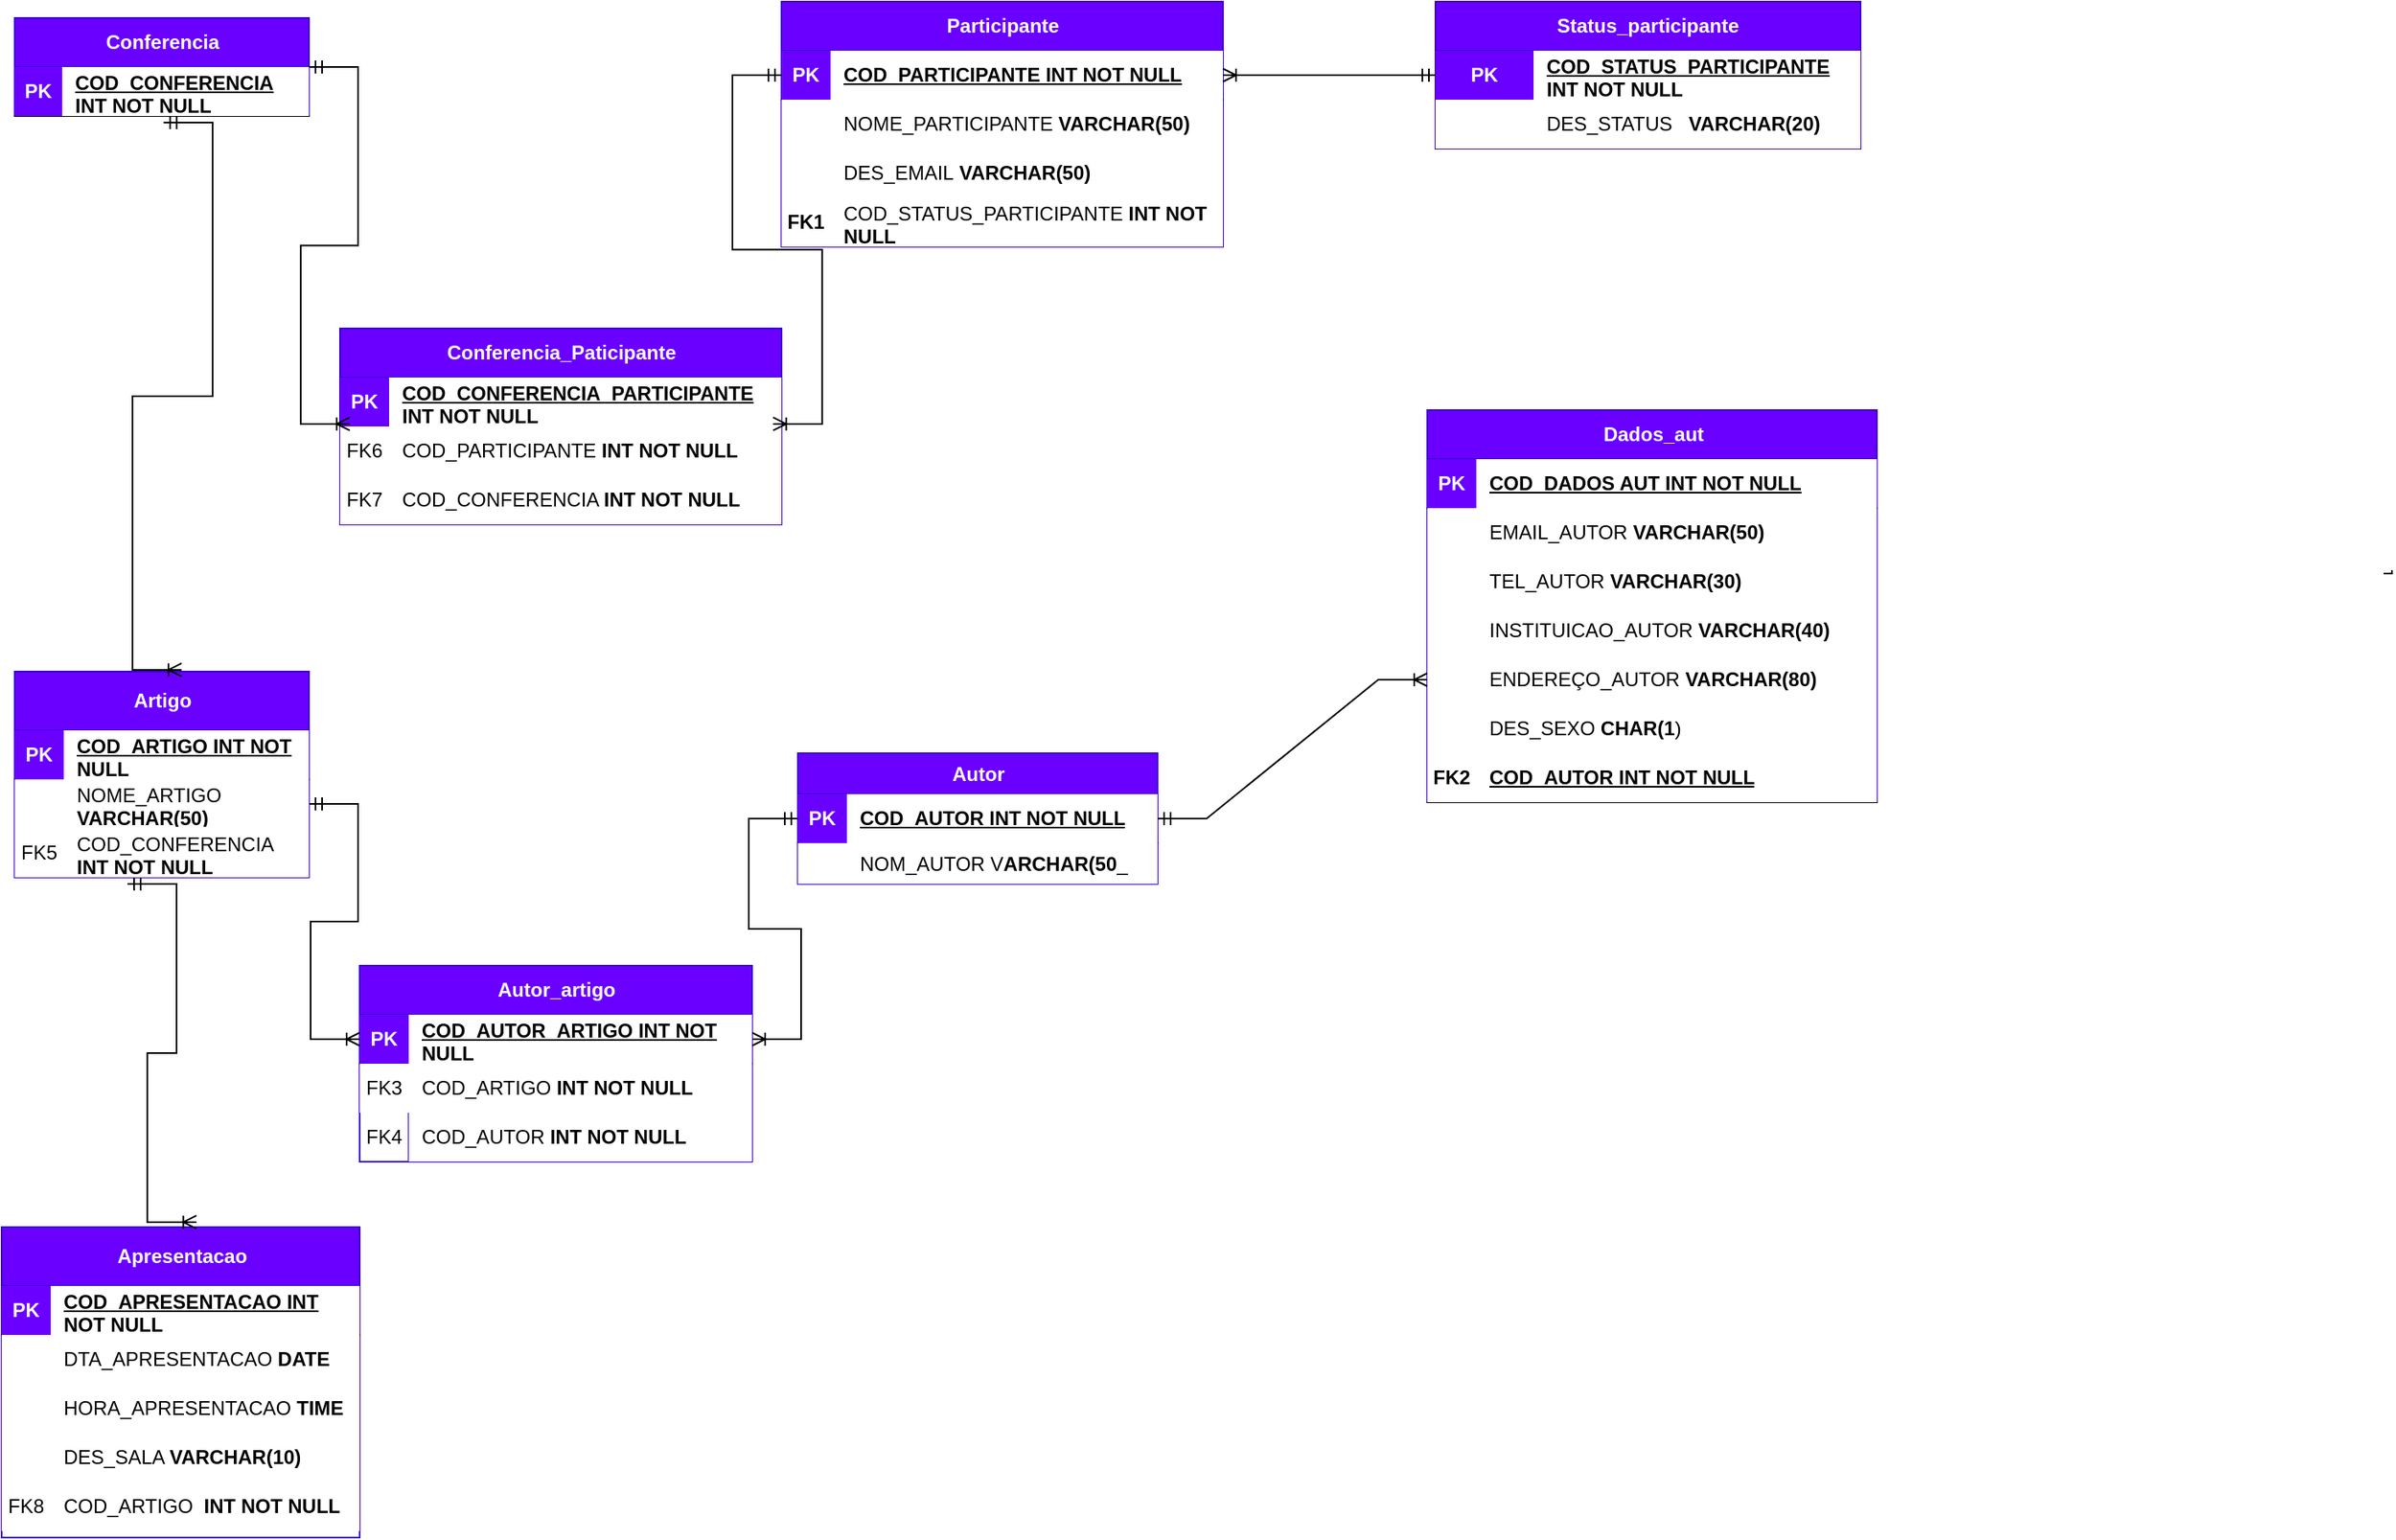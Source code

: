 <mxfile version="22.1.4" type="google">
  <diagram name="Página-1" id="7iOGEVIjv-Z4U2iMo4KJ">
    <mxGraphModel grid="1" page="1" gridSize="10" guides="1" tooltips="1" connect="1" arrows="1" fold="1" pageScale="1" pageWidth="827" pageHeight="1169" math="0" shadow="0">
      <root>
        <mxCell id="0" />
        <mxCell id="1" parent="0" />
        <mxCell id="8g-s8EdnLvykS03O7e6Y-71" value="" style="endArrow=none;html=1;edgeStyle=orthogonalEdgeStyle;rounded=0;entryX=0.5;entryY=0;entryDx=0;entryDy=0;" edge="1" parent="1">
          <mxGeometry relative="1" as="geometry">
            <mxPoint x="630" y="350" as="sourcePoint" />
            <mxPoint x="635" y="348" as="targetPoint" />
          </mxGeometry>
        </mxCell>
        <mxCell id="D1NSXCl2vYIMDAv79wKf-48" value="&lt;font style=&quot;vertical-align: inherit;&quot;&gt;&lt;font style=&quot;vertical-align: inherit;&quot;&gt;Artigo&lt;/font&gt;&lt;/font&gt;" style="shape=table;startSize=36;container=1;collapsible=1;childLayout=tableLayout;fixedRows=1;rowLines=0;fontStyle=1;align=center;resizeLast=1;html=1;fillColor=#6a00ff;fontColor=#ffffff;strokeColor=#3700CC;" vertex="1" parent="1">
          <mxGeometry x="-819" y="410" width="180" height="126" as="geometry" />
        </mxCell>
        <mxCell id="D1NSXCl2vYIMDAv79wKf-49" value="" style="shape=tableRow;horizontal=0;startSize=0;swimlaneHead=0;swimlaneBody=0;fillColor=none;collapsible=0;dropTarget=0;points=[[0,0.5],[1,0.5]];portConstraint=eastwest;top=0;left=0;right=0;bottom=1;" vertex="1" parent="D1NSXCl2vYIMDAv79wKf-48">
          <mxGeometry y="36" width="180" height="30" as="geometry" />
        </mxCell>
        <mxCell id="D1NSXCl2vYIMDAv79wKf-50" value="PK" style="shape=partialRectangle;connectable=0;fillColor=#6a00ff;top=0;left=0;bottom=0;right=0;fontStyle=1;overflow=hidden;whiteSpace=wrap;html=1;strokeColor=#3700CC;fontColor=#ffffff;" vertex="1" parent="D1NSXCl2vYIMDAv79wKf-49">
          <mxGeometry width="30" height="30" as="geometry">
            <mxRectangle width="30" height="30" as="alternateBounds" />
          </mxGeometry>
        </mxCell>
        <mxCell id="D1NSXCl2vYIMDAv79wKf-51" value="&lt;font style=&quot;vertical-align: inherit;&quot;&gt;&lt;font style=&quot;vertical-align: inherit;&quot;&gt;&lt;font style=&quot;vertical-align: inherit;&quot;&gt;&lt;font style=&quot;vertical-align: inherit;&quot;&gt;&lt;font style=&quot;vertical-align: inherit;&quot;&gt;&lt;font style=&quot;vertical-align: inherit;&quot;&gt;&lt;font style=&quot;vertical-align: inherit;&quot;&gt;&lt;font style=&quot;vertical-align: inherit;&quot;&gt;&lt;font style=&quot;vertical-align: inherit;&quot;&gt;&lt;font style=&quot;vertical-align: inherit;&quot;&gt;COD_ARTIGO INT NOT NULL&lt;/font&gt;&lt;/font&gt;&lt;/font&gt;&lt;/font&gt;&lt;/font&gt;&lt;/font&gt;&lt;/font&gt;&lt;/font&gt;&lt;/font&gt;&lt;/font&gt;" style="shape=partialRectangle;connectable=0;top=0;left=0;bottom=0;right=0;align=left;spacingLeft=6;fontStyle=5;overflow=hidden;whiteSpace=wrap;html=1;" vertex="1" parent="D1NSXCl2vYIMDAv79wKf-49">
          <mxGeometry x="30" width="150" height="30" as="geometry">
            <mxRectangle width="150" height="30" as="alternateBounds" />
          </mxGeometry>
        </mxCell>
        <mxCell id="7kp4wGSlkrt4WAk4Dcsc-34" value="" style="shape=tableRow;horizontal=0;startSize=0;swimlaneHead=0;swimlaneBody=0;fillColor=none;collapsible=0;dropTarget=0;points=[[0,0.5],[1,0.5]];portConstraint=eastwest;top=0;left=0;right=0;bottom=0;" vertex="1" parent="D1NSXCl2vYIMDAv79wKf-48">
          <mxGeometry y="66" width="180" height="30" as="geometry" />
        </mxCell>
        <mxCell id="7kp4wGSlkrt4WAk4Dcsc-35" value="" style="shape=partialRectangle;connectable=0;top=0;left=0;bottom=0;right=0;editable=1;overflow=hidden;whiteSpace=wrap;html=1;" vertex="1" parent="7kp4wGSlkrt4WAk4Dcsc-34">
          <mxGeometry width="30" height="30" as="geometry">
            <mxRectangle width="30" height="30" as="alternateBounds" />
          </mxGeometry>
        </mxCell>
        <mxCell id="7kp4wGSlkrt4WAk4Dcsc-36" value="NOME_ARTIGO &lt;b&gt;VARCHAR(50)&lt;/b&gt;" style="shape=partialRectangle;connectable=0;top=0;left=0;bottom=0;right=0;align=left;spacingLeft=6;overflow=hidden;whiteSpace=wrap;html=1;" vertex="1" parent="7kp4wGSlkrt4WAk4Dcsc-34">
          <mxGeometry x="30" width="150" height="30" as="geometry">
            <mxRectangle width="150" height="30" as="alternateBounds" />
          </mxGeometry>
        </mxCell>
        <mxCell id="ZXHHkKqhdDxQlZxv_vH2-20" value="" style="shape=tableRow;horizontal=0;startSize=0;swimlaneHead=0;swimlaneBody=0;fillColor=none;collapsible=0;dropTarget=0;points=[[0,0.5],[1,0.5]];portConstraint=eastwest;top=0;left=0;right=0;bottom=0;" vertex="1" parent="D1NSXCl2vYIMDAv79wKf-48">
          <mxGeometry y="96" width="180" height="30" as="geometry" />
        </mxCell>
        <mxCell id="ZXHHkKqhdDxQlZxv_vH2-21" value="FK5&lt;br&gt;" style="shape=partialRectangle;connectable=0;top=0;left=0;bottom=0;right=0;editable=1;overflow=hidden;whiteSpace=wrap;html=1;" vertex="1" parent="ZXHHkKqhdDxQlZxv_vH2-20">
          <mxGeometry width="30" height="30" as="geometry">
            <mxRectangle width="30" height="30" as="alternateBounds" />
          </mxGeometry>
        </mxCell>
        <mxCell id="ZXHHkKqhdDxQlZxv_vH2-22" value="COD_CONFERENCIA &lt;b&gt;INT NOT NULL&lt;/b&gt;" style="shape=partialRectangle;connectable=0;top=0;left=0;bottom=0;right=0;align=left;spacingLeft=6;overflow=hidden;whiteSpace=wrap;html=1;" vertex="1" parent="ZXHHkKqhdDxQlZxv_vH2-20">
          <mxGeometry x="30" width="150" height="30" as="geometry">
            <mxRectangle width="150" height="30" as="alternateBounds" />
          </mxGeometry>
        </mxCell>
        <mxCell id="D1NSXCl2vYIMDAv79wKf-74" value="Dados_aut" style="shape=table;startSize=30;container=1;collapsible=1;childLayout=tableLayout;fixedRows=1;rowLines=0;fontStyle=1;align=center;resizeLast=1;html=1;fillColor=#6a00ff;strokeColor=#3700CC;fontColor=#ffffff;" vertex="1" parent="1">
          <mxGeometry x="45" y="250" width="275" height="240" as="geometry" />
        </mxCell>
        <mxCell id="D1NSXCl2vYIMDAv79wKf-75" value="" style="shape=tableRow;horizontal=0;startSize=0;swimlaneHead=0;swimlaneBody=0;fillColor=none;collapsible=0;dropTarget=0;points=[[0,0.5],[1,0.5]];portConstraint=eastwest;top=0;left=0;right=0;bottom=1;" vertex="1" parent="D1NSXCl2vYIMDAv79wKf-74">
          <mxGeometry y="30" width="275" height="30" as="geometry" />
        </mxCell>
        <mxCell id="D1NSXCl2vYIMDAv79wKf-76" value="PK" style="shape=partialRectangle;connectable=0;fillColor=#6a00ff;top=0;left=0;bottom=0;right=0;fontStyle=1;overflow=hidden;whiteSpace=wrap;html=1;strokeColor=#3700CC;fontColor=#ffffff;" vertex="1" parent="D1NSXCl2vYIMDAv79wKf-75">
          <mxGeometry width="30" height="30" as="geometry">
            <mxRectangle width="30" height="30" as="alternateBounds" />
          </mxGeometry>
        </mxCell>
        <mxCell id="D1NSXCl2vYIMDAv79wKf-77" value="&lt;font style=&quot;vertical-align: inherit;&quot;&gt;&lt;font style=&quot;vertical-align: inherit;&quot;&gt;&lt;font style=&quot;vertical-align: inherit;&quot;&gt;&lt;font style=&quot;vertical-align: inherit;&quot;&gt;&lt;font style=&quot;vertical-align: inherit;&quot;&gt;&lt;font style=&quot;vertical-align: inherit;&quot;&gt;COD_DADOS AUT INT NOT NULL&lt;/font&gt;&lt;/font&gt;&lt;/font&gt;&lt;/font&gt;&lt;/font&gt;&lt;/font&gt;" style="shape=partialRectangle;connectable=0;top=0;left=0;bottom=0;right=0;align=left;spacingLeft=6;fontStyle=5;overflow=hidden;whiteSpace=wrap;html=1;" vertex="1" parent="D1NSXCl2vYIMDAv79wKf-75">
          <mxGeometry x="30" width="245" height="30" as="geometry">
            <mxRectangle width="245" height="30" as="alternateBounds" />
          </mxGeometry>
        </mxCell>
        <mxCell id="D1NSXCl2vYIMDAv79wKf-78" value="" style="shape=tableRow;horizontal=0;startSize=0;swimlaneHead=0;swimlaneBody=0;fillColor=none;collapsible=0;dropTarget=0;points=[[0,0.5],[1,0.5]];portConstraint=eastwest;top=0;left=0;right=0;bottom=0;" vertex="1" parent="D1NSXCl2vYIMDAv79wKf-74">
          <mxGeometry y="60" width="275" height="30" as="geometry" />
        </mxCell>
        <mxCell id="D1NSXCl2vYIMDAv79wKf-79" value="" style="shape=partialRectangle;connectable=0;top=0;left=0;bottom=0;right=0;editable=1;overflow=hidden;whiteSpace=wrap;html=1;" vertex="1" parent="D1NSXCl2vYIMDAv79wKf-78">
          <mxGeometry width="30" height="30" as="geometry">
            <mxRectangle width="30" height="30" as="alternateBounds" />
          </mxGeometry>
        </mxCell>
        <mxCell id="D1NSXCl2vYIMDAv79wKf-80" value="EMAIL_AUTOR &lt;b&gt;VARCHAR(50)&lt;/b&gt;" style="shape=partialRectangle;connectable=0;top=0;left=0;bottom=0;right=0;align=left;spacingLeft=6;overflow=hidden;whiteSpace=wrap;html=1;" vertex="1" parent="D1NSXCl2vYIMDAv79wKf-78">
          <mxGeometry x="30" width="245" height="30" as="geometry">
            <mxRectangle width="245" height="30" as="alternateBounds" />
          </mxGeometry>
        </mxCell>
        <mxCell id="D1NSXCl2vYIMDAv79wKf-81" value="" style="shape=tableRow;horizontal=0;startSize=0;swimlaneHead=0;swimlaneBody=0;fillColor=none;collapsible=0;dropTarget=0;points=[[0,0.5],[1,0.5]];portConstraint=eastwest;top=0;left=0;right=0;bottom=0;" vertex="1" parent="D1NSXCl2vYIMDAv79wKf-74">
          <mxGeometry y="90" width="275" height="30" as="geometry" />
        </mxCell>
        <mxCell id="D1NSXCl2vYIMDAv79wKf-82" value="" style="shape=partialRectangle;connectable=0;top=0;left=0;bottom=0;right=0;editable=1;overflow=hidden;whiteSpace=wrap;html=1;" vertex="1" parent="D1NSXCl2vYIMDAv79wKf-81">
          <mxGeometry width="30" height="30" as="geometry">
            <mxRectangle width="30" height="30" as="alternateBounds" />
          </mxGeometry>
        </mxCell>
        <mxCell id="D1NSXCl2vYIMDAv79wKf-83" value="TEL_AUTOR &lt;b&gt;VARCHAR(30)&lt;/b&gt;" style="shape=partialRectangle;connectable=0;top=0;left=0;bottom=0;right=0;align=left;spacingLeft=6;overflow=hidden;whiteSpace=wrap;html=1;" vertex="1" parent="D1NSXCl2vYIMDAv79wKf-81">
          <mxGeometry x="30" width="245" height="30" as="geometry">
            <mxRectangle width="245" height="30" as="alternateBounds" />
          </mxGeometry>
        </mxCell>
        <mxCell id="D1NSXCl2vYIMDAv79wKf-84" value="" style="shape=tableRow;horizontal=0;startSize=0;swimlaneHead=0;swimlaneBody=0;fillColor=none;collapsible=0;dropTarget=0;points=[[0,0.5],[1,0.5]];portConstraint=eastwest;top=0;left=0;right=0;bottom=0;" vertex="1" parent="D1NSXCl2vYIMDAv79wKf-74">
          <mxGeometry y="120" width="275" height="30" as="geometry" />
        </mxCell>
        <mxCell id="D1NSXCl2vYIMDAv79wKf-85" value="" style="shape=partialRectangle;connectable=0;top=0;left=0;bottom=0;right=0;editable=1;overflow=hidden;whiteSpace=wrap;html=1;" vertex="1" parent="D1NSXCl2vYIMDAv79wKf-84">
          <mxGeometry width="30" height="30" as="geometry">
            <mxRectangle width="30" height="30" as="alternateBounds" />
          </mxGeometry>
        </mxCell>
        <mxCell id="D1NSXCl2vYIMDAv79wKf-86" value="INSTITUICAO_AUTOR &lt;b&gt;VARCHAR(40)&lt;/b&gt;" style="shape=partialRectangle;connectable=0;top=0;left=0;bottom=0;right=0;align=left;spacingLeft=6;overflow=hidden;whiteSpace=wrap;html=1;" vertex="1" parent="D1NSXCl2vYIMDAv79wKf-84">
          <mxGeometry x="30" width="245" height="30" as="geometry">
            <mxRectangle width="245" height="30" as="alternateBounds" />
          </mxGeometry>
        </mxCell>
        <mxCell id="D1NSXCl2vYIMDAv79wKf-159" value="" style="shape=tableRow;horizontal=0;startSize=0;swimlaneHead=0;swimlaneBody=0;fillColor=none;collapsible=0;dropTarget=0;points=[[0,0.5],[1,0.5]];portConstraint=eastwest;top=0;left=0;right=0;bottom=0;" vertex="1" parent="D1NSXCl2vYIMDAv79wKf-74">
          <mxGeometry y="150" width="275" height="30" as="geometry" />
        </mxCell>
        <mxCell id="D1NSXCl2vYIMDAv79wKf-160" value="" style="shape=partialRectangle;connectable=0;top=0;left=0;bottom=0;right=0;editable=1;overflow=hidden;whiteSpace=wrap;html=1;" vertex="1" parent="D1NSXCl2vYIMDAv79wKf-159">
          <mxGeometry width="30" height="30" as="geometry">
            <mxRectangle width="30" height="30" as="alternateBounds" />
          </mxGeometry>
        </mxCell>
        <mxCell id="D1NSXCl2vYIMDAv79wKf-161" value="ENDEREÇO_AUTOR &lt;b&gt;VARCHAR(80)&lt;/b&gt;" style="shape=partialRectangle;connectable=0;top=0;left=0;bottom=0;right=0;align=left;spacingLeft=6;overflow=hidden;whiteSpace=wrap;html=1;" vertex="1" parent="D1NSXCl2vYIMDAv79wKf-159">
          <mxGeometry x="30" width="245" height="30" as="geometry">
            <mxRectangle width="245" height="30" as="alternateBounds" />
          </mxGeometry>
        </mxCell>
        <mxCell id="D1NSXCl2vYIMDAv79wKf-162" value="" style="shape=tableRow;horizontal=0;startSize=0;swimlaneHead=0;swimlaneBody=0;fillColor=none;collapsible=0;dropTarget=0;points=[[0,0.5],[1,0.5]];portConstraint=eastwest;top=0;left=0;right=0;bottom=0;" vertex="1" parent="D1NSXCl2vYIMDAv79wKf-74">
          <mxGeometry y="180" width="275" height="30" as="geometry" />
        </mxCell>
        <mxCell id="D1NSXCl2vYIMDAv79wKf-163" value="" style="shape=partialRectangle;connectable=0;top=0;left=0;bottom=0;right=0;editable=1;overflow=hidden;whiteSpace=wrap;html=1;" vertex="1" parent="D1NSXCl2vYIMDAv79wKf-162">
          <mxGeometry width="30" height="30" as="geometry">
            <mxRectangle width="30" height="30" as="alternateBounds" />
          </mxGeometry>
        </mxCell>
        <mxCell id="D1NSXCl2vYIMDAv79wKf-164" value="DES_SEXO &lt;b&gt;CHAR(1&lt;/b&gt;)" style="shape=partialRectangle;connectable=0;top=0;left=0;bottom=0;right=0;align=left;spacingLeft=6;overflow=hidden;whiteSpace=wrap;html=1;" vertex="1" parent="D1NSXCl2vYIMDAv79wKf-162">
          <mxGeometry x="30" width="245" height="30" as="geometry">
            <mxRectangle width="245" height="30" as="alternateBounds" />
          </mxGeometry>
        </mxCell>
        <mxCell id="7kp4wGSlkrt4WAk4Dcsc-37" value="" style="shape=tableRow;horizontal=0;startSize=0;swimlaneHead=0;swimlaneBody=0;fillColor=none;collapsible=0;dropTarget=0;points=[[0,0.5],[1,0.5]];portConstraint=eastwest;top=0;left=0;right=0;bottom=1;" vertex="1" parent="D1NSXCl2vYIMDAv79wKf-74">
          <mxGeometry y="210" width="275" height="30" as="geometry" />
        </mxCell>
        <mxCell id="7kp4wGSlkrt4WAk4Dcsc-38" value="FK2" style="shape=partialRectangle;connectable=0;top=0;left=0;bottom=0;right=0;fontStyle=1;overflow=hidden;whiteSpace=wrap;html=1;" vertex="1" parent="7kp4wGSlkrt4WAk4Dcsc-37">
          <mxGeometry width="30" height="30" as="geometry">
            <mxRectangle width="30" height="30" as="alternateBounds" />
          </mxGeometry>
        </mxCell>
        <mxCell id="7kp4wGSlkrt4WAk4Dcsc-39" value="&lt;font style=&quot;vertical-align: inherit;&quot;&gt;&lt;font style=&quot;vertical-align: inherit;&quot;&gt;&lt;font style=&quot;vertical-align: inherit;&quot;&gt;&lt;font style=&quot;vertical-align: inherit;&quot;&gt;&lt;font style=&quot;vertical-align: inherit;&quot;&gt;&lt;font style=&quot;vertical-align: inherit;&quot;&gt;COD_AUTOR INT NOT NULL&lt;/font&gt;&lt;/font&gt;&lt;/font&gt;&lt;/font&gt;&lt;/font&gt;&lt;/font&gt;" style="shape=partialRectangle;connectable=0;top=0;left=0;bottom=0;right=0;align=left;spacingLeft=6;fontStyle=5;overflow=hidden;whiteSpace=wrap;html=1;" vertex="1" parent="7kp4wGSlkrt4WAk4Dcsc-37">
          <mxGeometry x="30" width="245" height="30" as="geometry">
            <mxRectangle width="245" height="30" as="alternateBounds" />
          </mxGeometry>
        </mxCell>
        <mxCell id="D1NSXCl2vYIMDAv79wKf-87" value="&lt;font style=&quot;vertical-align: inherit;&quot;&gt;&lt;font style=&quot;vertical-align: inherit;&quot;&gt;&lt;font style=&quot;vertical-align: inherit;&quot;&gt;&lt;font style=&quot;vertical-align: inherit;&quot;&gt;Participante&lt;/font&gt;&lt;/font&gt;&lt;/font&gt;&lt;/font&gt;" style="shape=table;startSize=30;container=1;collapsible=1;childLayout=tableLayout;fixedRows=1;rowLines=0;fontStyle=1;align=center;resizeLast=1;html=1;fillColor=#6a00ff;fontColor=#ffffff;strokeColor=#3700CC;" vertex="1" parent="1">
          <mxGeometry x="-350" width="270" height="150.0" as="geometry" />
        </mxCell>
        <mxCell id="D1NSXCl2vYIMDAv79wKf-88" value="" style="shape=tableRow;horizontal=0;startSize=0;swimlaneHead=0;swimlaneBody=0;collapsible=0;dropTarget=0;points=[[0,0.5],[1,0.5]];portConstraint=eastwest;top=0;left=0;right=0;bottom=1;" vertex="1" parent="D1NSXCl2vYIMDAv79wKf-87">
          <mxGeometry y="30" width="270" height="30" as="geometry" />
        </mxCell>
        <mxCell id="D1NSXCl2vYIMDAv79wKf-89" value="PK" style="shape=partialRectangle;connectable=0;fillColor=#6a00ff;top=0;left=0;bottom=0;right=0;fontStyle=1;overflow=hidden;whiteSpace=wrap;html=1;strokeColor=#3700CC;fontColor=#ffffff;" vertex="1" parent="D1NSXCl2vYIMDAv79wKf-88">
          <mxGeometry width="30" height="30" as="geometry">
            <mxRectangle width="30" height="30" as="alternateBounds" />
          </mxGeometry>
        </mxCell>
        <mxCell id="D1NSXCl2vYIMDAv79wKf-90" value="&lt;font style=&quot;vertical-align: inherit;&quot;&gt;&lt;font style=&quot;vertical-align: inherit;&quot;&gt;COD_PARTICIPANTE INT NOT NULL&lt;/font&gt;&lt;/font&gt;" style="shape=partialRectangle;connectable=0;top=0;left=0;bottom=0;right=0;align=left;spacingLeft=6;fontStyle=5;overflow=hidden;whiteSpace=wrap;html=1;" vertex="1" parent="D1NSXCl2vYIMDAv79wKf-88">
          <mxGeometry x="30" width="240" height="30" as="geometry">
            <mxRectangle width="240" height="30" as="alternateBounds" />
          </mxGeometry>
        </mxCell>
        <mxCell id="7kp4wGSlkrt4WAk4Dcsc-21" value="" style="shape=tableRow;horizontal=0;startSize=0;swimlaneHead=0;swimlaneBody=0;collapsible=0;dropTarget=0;points=[[0,0.5],[1,0.5]];portConstraint=eastwest;top=0;left=0;right=0;bottom=0;" vertex="1" parent="D1NSXCl2vYIMDAv79wKf-87">
          <mxGeometry y="60" width="270" height="30" as="geometry" />
        </mxCell>
        <mxCell id="7kp4wGSlkrt4WAk4Dcsc-22" value="" style="shape=partialRectangle;connectable=0;top=0;left=0;bottom=0;right=0;editable=1;overflow=hidden;whiteSpace=wrap;html=1;" vertex="1" parent="7kp4wGSlkrt4WAk4Dcsc-21">
          <mxGeometry width="30" height="30" as="geometry">
            <mxRectangle width="30" height="30" as="alternateBounds" />
          </mxGeometry>
        </mxCell>
        <mxCell id="7kp4wGSlkrt4WAk4Dcsc-23" value="NOME_PARTICIPANTE &lt;b&gt;VARCHAR(50)&lt;/b&gt;" style="shape=partialRectangle;connectable=0;top=0;left=0;bottom=0;right=0;align=left;spacingLeft=6;overflow=hidden;whiteSpace=wrap;html=1;" vertex="1" parent="7kp4wGSlkrt4WAk4Dcsc-21">
          <mxGeometry x="30" width="240" height="30" as="geometry">
            <mxRectangle width="240" height="30" as="alternateBounds" />
          </mxGeometry>
        </mxCell>
        <mxCell id="W3quW1SC_KUNM37bMool-5" style="shape=tableRow;horizontal=0;startSize=0;swimlaneHead=0;swimlaneBody=0;fillColor=none;collapsible=0;dropTarget=0;points=[[0,0.5],[1,0.5]];portConstraint=eastwest;top=0;left=0;right=0;bottom=0;" vertex="1" parent="D1NSXCl2vYIMDAv79wKf-87">
          <mxGeometry y="90" width="270" height="30" as="geometry" />
        </mxCell>
        <mxCell id="W3quW1SC_KUNM37bMool-6" value="" style="shape=partialRectangle;connectable=0;top=0;left=0;bottom=0;right=0;editable=1;overflow=hidden;whiteSpace=wrap;html=1;fontStyle=1" vertex="1" parent="W3quW1SC_KUNM37bMool-5">
          <mxGeometry width="30" height="30" as="geometry">
            <mxRectangle width="30" height="30" as="alternateBounds" />
          </mxGeometry>
        </mxCell>
        <mxCell id="W3quW1SC_KUNM37bMool-7" value="DES_EMAIL&amp;nbsp;&lt;b style=&quot;border-color: var(--border-color);&quot;&gt;VARCHAR(50)&lt;/b&gt;" style="shape=partialRectangle;connectable=0;top=0;left=0;bottom=0;right=0;align=left;spacingLeft=6;overflow=hidden;whiteSpace=wrap;html=1;" vertex="1" parent="W3quW1SC_KUNM37bMool-5">
          <mxGeometry x="30" width="240" height="30" as="geometry">
            <mxRectangle width="240" height="30" as="alternateBounds" />
          </mxGeometry>
        </mxCell>
        <mxCell id="W3quW1SC_KUNM37bMool-18" style="shape=tableRow;horizontal=0;startSize=0;swimlaneHead=0;swimlaneBody=0;fillColor=none;collapsible=0;dropTarget=0;points=[[0,0.5],[1,0.5]];portConstraint=eastwest;top=0;left=0;right=0;bottom=0;" vertex="1" parent="D1NSXCl2vYIMDAv79wKf-87">
          <mxGeometry y="120" width="270" height="30" as="geometry" />
        </mxCell>
        <mxCell id="W3quW1SC_KUNM37bMool-19" value="FK1" style="shape=partialRectangle;connectable=0;top=0;left=0;bottom=0;right=0;editable=1;overflow=hidden;whiteSpace=wrap;html=1;fontStyle=1" vertex="1" parent="W3quW1SC_KUNM37bMool-18">
          <mxGeometry width="30" height="30" as="geometry">
            <mxRectangle width="30" height="30" as="alternateBounds" />
          </mxGeometry>
        </mxCell>
        <mxCell id="W3quW1SC_KUNM37bMool-20" value="COD_STATUS_PARTICIPANTE&amp;nbsp;&lt;b style=&quot;border-color: var(--border-color);&quot;&gt;INT NOT NULL&lt;/b&gt;" style="shape=partialRectangle;connectable=0;top=0;left=0;bottom=0;right=0;align=left;spacingLeft=6;overflow=hidden;whiteSpace=wrap;html=1;" vertex="1" parent="W3quW1SC_KUNM37bMool-18">
          <mxGeometry x="30" width="240" height="30" as="geometry">
            <mxRectangle width="240" height="30" as="alternateBounds" />
          </mxGeometry>
        </mxCell>
        <mxCell id="D1NSXCl2vYIMDAv79wKf-101" value="&lt;font style=&quot;vertical-align: inherit;&quot;&gt;&lt;font style=&quot;vertical-align: inherit;&quot;&gt;Autor_artigo&lt;/font&gt;&lt;/font&gt;" style="shape=table;startSize=30;container=1;collapsible=1;childLayout=tableLayout;fixedRows=1;rowLines=0;fontStyle=1;align=center;resizeLast=1;html=1;fillColor=#6a00ff;fontColor=#ffffff;strokeColor=#3700CC;" vertex="1" parent="1">
          <mxGeometry x="-608" y="590" width="240" height="120" as="geometry" />
        </mxCell>
        <mxCell id="D1NSXCl2vYIMDAv79wKf-102" value="" style="shape=tableRow;horizontal=0;startSize=0;swimlaneHead=0;swimlaneBody=0;fillColor=none;collapsible=0;dropTarget=0;points=[[0,0.5],[1,0.5]];portConstraint=eastwest;top=0;left=0;right=0;bottom=1;" vertex="1" parent="D1NSXCl2vYIMDAv79wKf-101">
          <mxGeometry y="30" width="240" height="30" as="geometry" />
        </mxCell>
        <mxCell id="D1NSXCl2vYIMDAv79wKf-103" value="PK" style="shape=partialRectangle;connectable=0;fillColor=#6a00ff;top=0;left=0;bottom=0;right=0;fontStyle=1;overflow=hidden;whiteSpace=wrap;html=1;fontColor=#ffffff;strokeColor=#3700CC;" vertex="1" parent="D1NSXCl2vYIMDAv79wKf-102">
          <mxGeometry width="30" height="30" as="geometry">
            <mxRectangle width="30" height="30" as="alternateBounds" />
          </mxGeometry>
        </mxCell>
        <mxCell id="D1NSXCl2vYIMDAv79wKf-104" value="COD_AUTOR_ARTIGO INT NOT NULL" style="shape=partialRectangle;connectable=0;top=0;left=0;bottom=0;right=0;align=left;spacingLeft=6;fontStyle=5;overflow=hidden;whiteSpace=wrap;html=1;" vertex="1" parent="D1NSXCl2vYIMDAv79wKf-102">
          <mxGeometry x="30" width="210" height="30" as="geometry">
            <mxRectangle width="210" height="30" as="alternateBounds" />
          </mxGeometry>
        </mxCell>
        <mxCell id="D1NSXCl2vYIMDAv79wKf-105" value="" style="shape=tableRow;horizontal=0;startSize=0;swimlaneHead=0;swimlaneBody=0;fillColor=none;collapsible=0;dropTarget=0;points=[[0,0.5],[1,0.5]];portConstraint=eastwest;top=0;left=0;right=0;bottom=0;" vertex="1" parent="D1NSXCl2vYIMDAv79wKf-101">
          <mxGeometry y="60" width="240" height="30" as="geometry" />
        </mxCell>
        <mxCell id="D1NSXCl2vYIMDAv79wKf-106" value="&lt;font style=&quot;vertical-align: inherit;&quot;&gt;&lt;font style=&quot;vertical-align: inherit;&quot;&gt;FK3&lt;/font&gt;&lt;/font&gt;" style="shape=partialRectangle;connectable=0;top=0;left=0;bottom=0;right=0;editable=1;overflow=hidden;whiteSpace=wrap;html=1;" vertex="1" parent="D1NSXCl2vYIMDAv79wKf-105">
          <mxGeometry width="30" height="30" as="geometry">
            <mxRectangle width="30" height="30" as="alternateBounds" />
          </mxGeometry>
        </mxCell>
        <mxCell id="D1NSXCl2vYIMDAv79wKf-107" value="COD_ARTIGO &lt;b&gt;INT NOT NULL&lt;/b&gt;" style="shape=partialRectangle;connectable=0;top=0;left=0;bottom=0;right=0;align=left;spacingLeft=6;overflow=hidden;whiteSpace=wrap;html=1;" vertex="1" parent="D1NSXCl2vYIMDAv79wKf-105">
          <mxGeometry x="30" width="210" height="30" as="geometry">
            <mxRectangle width="210" height="30" as="alternateBounds" />
          </mxGeometry>
        </mxCell>
        <mxCell id="D1NSXCl2vYIMDAv79wKf-108" value="" style="shape=tableRow;horizontal=0;startSize=0;swimlaneHead=0;swimlaneBody=0;fillColor=none;collapsible=0;dropTarget=0;points=[[0,0.5],[1,0.5]];portConstraint=eastwest;top=0;left=0;right=0;bottom=0;" vertex="1" parent="D1NSXCl2vYIMDAv79wKf-101">
          <mxGeometry y="90" width="240" height="30" as="geometry" />
        </mxCell>
        <mxCell id="D1NSXCl2vYIMDAv79wKf-109" value="&lt;font style=&quot;vertical-align: inherit;&quot;&gt;&lt;font style=&quot;vertical-align: inherit;&quot;&gt;FK4&lt;/font&gt;&lt;/font&gt;" style="shape=partialRectangle;connectable=0;fillColor=none;top=0;left=0;bottom=0;right=0;editable=1;overflow=hidden;whiteSpace=wrap;html=1;" vertex="1" parent="D1NSXCl2vYIMDAv79wKf-108">
          <mxGeometry width="30" height="30" as="geometry">
            <mxRectangle width="30" height="30" as="alternateBounds" />
          </mxGeometry>
        </mxCell>
        <mxCell id="D1NSXCl2vYIMDAv79wKf-110" value="COD_AUTOR &lt;b&gt;INT NOT NULL&lt;/b&gt;" style="shape=partialRectangle;connectable=0;top=0;left=0;bottom=0;right=0;align=left;spacingLeft=6;overflow=hidden;whiteSpace=wrap;html=1;" vertex="1" parent="D1NSXCl2vYIMDAv79wKf-108">
          <mxGeometry x="30" width="210" height="30" as="geometry">
            <mxRectangle width="210" height="30" as="alternateBounds" />
          </mxGeometry>
        </mxCell>
        <mxCell id="D1NSXCl2vYIMDAv79wKf-123" value="&lt;font style=&quot;vertical-align: inherit;&quot;&gt;&lt;font style=&quot;vertical-align: inherit;&quot;&gt;&lt;font style=&quot;vertical-align: inherit;&quot;&gt;&lt;font style=&quot;vertical-align: inherit;&quot;&gt;Autor&lt;/font&gt;&lt;/font&gt;&lt;/font&gt;&lt;/font&gt;" style="shape=table;startSize=25;container=1;collapsible=1;childLayout=tableLayout;fixedRows=1;rowLines=0;fontStyle=1;align=center;resizeLast=1;html=1;fillColor=#6a00ff;fontColor=#ffffff;strokeColor=#3700CC;" vertex="1" parent="1">
          <mxGeometry x="-340" y="460" width="220" height="80" as="geometry" />
        </mxCell>
        <mxCell id="D1NSXCl2vYIMDAv79wKf-124" value="" style="shape=tableRow;horizontal=0;startSize=0;swimlaneHead=0;swimlaneBody=0;fillColor=none;collapsible=0;dropTarget=0;points=[[0,0.5],[1,0.5]];portConstraint=eastwest;top=0;left=0;right=0;bottom=1;" vertex="1" parent="D1NSXCl2vYIMDAv79wKf-123">
          <mxGeometry y="25" width="220" height="30" as="geometry" />
        </mxCell>
        <mxCell id="D1NSXCl2vYIMDAv79wKf-125" value="PK" style="shape=partialRectangle;connectable=0;fillColor=#6a00ff;top=0;left=0;bottom=0;right=0;fontStyle=1;overflow=hidden;whiteSpace=wrap;html=1;strokeColor=#3700CC;fontColor=#ffffff;" vertex="1" parent="D1NSXCl2vYIMDAv79wKf-124">
          <mxGeometry width="30" height="30" as="geometry">
            <mxRectangle width="30" height="30" as="alternateBounds" />
          </mxGeometry>
        </mxCell>
        <mxCell id="D1NSXCl2vYIMDAv79wKf-126" value="&lt;font style=&quot;vertical-align: inherit;&quot;&gt;&lt;font style=&quot;vertical-align: inherit;&quot;&gt;COD_AUTOR INT NOT NULL&lt;/font&gt;&lt;/font&gt;" style="shape=partialRectangle;connectable=0;top=0;left=0;bottom=0;right=0;align=left;spacingLeft=6;fontStyle=5;overflow=hidden;whiteSpace=wrap;html=1;" vertex="1" parent="D1NSXCl2vYIMDAv79wKf-124">
          <mxGeometry x="30" width="190" height="30" as="geometry">
            <mxRectangle width="190" height="30" as="alternateBounds" />
          </mxGeometry>
        </mxCell>
        <mxCell id="D1NSXCl2vYIMDAv79wKf-127" value="" style="shape=tableRow;horizontal=0;startSize=0;swimlaneHead=0;swimlaneBody=0;fillColor=none;collapsible=0;dropTarget=0;points=[[0,0.5],[1,0.5]];portConstraint=eastwest;top=0;left=0;right=0;bottom=0;" vertex="1" parent="D1NSXCl2vYIMDAv79wKf-123">
          <mxGeometry y="55" width="220" height="25" as="geometry" />
        </mxCell>
        <mxCell id="D1NSXCl2vYIMDAv79wKf-128" value="" style="shape=partialRectangle;connectable=0;top=0;left=0;bottom=0;right=0;editable=1;overflow=hidden;whiteSpace=wrap;html=1;" vertex="1" parent="D1NSXCl2vYIMDAv79wKf-127">
          <mxGeometry width="30" height="25" as="geometry">
            <mxRectangle width="30" height="25" as="alternateBounds" />
          </mxGeometry>
        </mxCell>
        <mxCell id="D1NSXCl2vYIMDAv79wKf-129" value="NOM_AUTOR V&lt;b&gt;ARCHAR(50&lt;/b&gt;_" style="shape=partialRectangle;connectable=0;top=0;left=0;bottom=0;right=0;align=left;spacingLeft=6;overflow=hidden;whiteSpace=wrap;html=1;" vertex="1" parent="D1NSXCl2vYIMDAv79wKf-127">
          <mxGeometry x="30" width="190" height="25" as="geometry">
            <mxRectangle width="190" height="25" as="alternateBounds" />
          </mxGeometry>
        </mxCell>
        <mxCell id="D1NSXCl2vYIMDAv79wKf-139" value="&lt;font style=&quot;vertical-align: inherit;&quot;&gt;&lt;font style=&quot;vertical-align: inherit;&quot;&gt;&lt;font style=&quot;vertical-align: inherit;&quot;&gt;&lt;font style=&quot;vertical-align: inherit;&quot;&gt;&lt;font style=&quot;vertical-align: inherit;&quot;&gt;&lt;font style=&quot;vertical-align: inherit;&quot;&gt;Conferencia&lt;/font&gt;&lt;/font&gt;&lt;/font&gt;&lt;/font&gt;&lt;/font&gt;&lt;/font&gt;" style="shape=table;startSize=30;container=1;collapsible=1;childLayout=tableLayout;fixedRows=1;rowLines=0;fontStyle=1;align=center;resizeLast=1;html=1;fillColor=#6a00ff;fontColor=#ffffff;strokeColor=#3700CC;" vertex="1" parent="1">
          <mxGeometry x="-819" y="10" width="180" height="60" as="geometry" />
        </mxCell>
        <mxCell id="D1NSXCl2vYIMDAv79wKf-140" value="" style="shape=tableRow;horizontal=0;startSize=0;swimlaneHead=0;swimlaneBody=0;fillColor=none;collapsible=0;dropTarget=0;points=[[0,0.5],[1,0.5]];portConstraint=eastwest;top=0;left=0;right=0;bottom=1;" vertex="1" parent="D1NSXCl2vYIMDAv79wKf-139">
          <mxGeometry y="30" width="180" height="30" as="geometry" />
        </mxCell>
        <mxCell id="D1NSXCl2vYIMDAv79wKf-141" value="PK" style="shape=partialRectangle;connectable=0;fillColor=#6a00ff;top=0;left=0;bottom=0;right=0;fontStyle=1;overflow=hidden;whiteSpace=wrap;html=1;strokeColor=#3700CC;fontColor=#ffffff;" vertex="1" parent="D1NSXCl2vYIMDAv79wKf-140">
          <mxGeometry width="29" height="30" as="geometry">
            <mxRectangle width="29" height="30" as="alternateBounds" />
          </mxGeometry>
        </mxCell>
        <mxCell id="D1NSXCl2vYIMDAv79wKf-142" value="COD_CONFERENCIA INT NOT NULL" style="shape=partialRectangle;connectable=0;top=0;left=0;bottom=0;right=0;align=left;spacingLeft=6;fontStyle=5;overflow=hidden;whiteSpace=wrap;html=1;" vertex="1" parent="D1NSXCl2vYIMDAv79wKf-140">
          <mxGeometry x="29" width="151" height="30" as="geometry">
            <mxRectangle width="151" height="30" as="alternateBounds" />
          </mxGeometry>
        </mxCell>
        <mxCell id="7kp4wGSlkrt4WAk4Dcsc-5" value="Status_participante" style="shape=table;startSize=30;container=1;collapsible=1;childLayout=tableLayout;fixedRows=1;rowLines=0;fontStyle=1;align=center;resizeLast=1;html=1;whiteSpace=wrap;fillColor=#6a00ff;fontColor=#ffffff;strokeColor=#3700CC;" vertex="1" parent="1">
          <mxGeometry x="50" width="260" height="90" as="geometry" />
        </mxCell>
        <mxCell id="kXIuaxMPIRrw1m8U7LEX-1" value="" style="shape=tableRow;horizontal=0;startSize=0;swimlaneHead=0;swimlaneBody=0;fillColor=none;collapsible=0;dropTarget=0;points=[[0,0.5],[1,0.5]];portConstraint=eastwest;top=0;left=0;right=0;bottom=0;html=1;" vertex="1" parent="7kp4wGSlkrt4WAk4Dcsc-5">
          <mxGeometry y="30" width="260" height="30" as="geometry" />
        </mxCell>
        <mxCell id="kXIuaxMPIRrw1m8U7LEX-2" value="PK" style="shape=partialRectangle;connectable=0;fillColor=#6a00ff;top=0;left=0;bottom=0;right=0;fontStyle=1;overflow=hidden;html=1;whiteSpace=wrap;fontColor=#ffffff;strokeColor=#3700CC;" vertex="1" parent="kXIuaxMPIRrw1m8U7LEX-1">
          <mxGeometry width="60" height="30" as="geometry">
            <mxRectangle width="60" height="30" as="alternateBounds" />
          </mxGeometry>
        </mxCell>
        <mxCell id="kXIuaxMPIRrw1m8U7LEX-3" value="COD_STATUS_PARTICIPANTE INT NOT NULL" style="shape=partialRectangle;connectable=0;top=0;left=0;bottom=0;right=0;align=left;spacingLeft=6;fontStyle=5;overflow=hidden;html=1;whiteSpace=wrap;" vertex="1" parent="kXIuaxMPIRrw1m8U7LEX-1">
          <mxGeometry x="60" width="200" height="30" as="geometry">
            <mxRectangle width="200" height="30" as="alternateBounds" />
          </mxGeometry>
        </mxCell>
        <mxCell id="7kp4wGSlkrt4WAk4Dcsc-12" value="" style="shape=tableRow;horizontal=0;startSize=0;swimlaneHead=0;swimlaneBody=0;fillColor=none;collapsible=0;dropTarget=0;points=[[0,0.5],[1,0.5]];portConstraint=eastwest;top=0;left=0;right=0;bottom=0;html=1;" vertex="1" parent="7kp4wGSlkrt4WAk4Dcsc-5">
          <mxGeometry y="60" width="260" height="30" as="geometry" />
        </mxCell>
        <mxCell id="7kp4wGSlkrt4WAk4Dcsc-13" value="" style="shape=partialRectangle;connectable=0;top=0;left=0;bottom=0;right=0;editable=1;overflow=hidden;html=1;whiteSpace=wrap;" vertex="1" parent="7kp4wGSlkrt4WAk4Dcsc-12">
          <mxGeometry width="60" height="30" as="geometry">
            <mxRectangle width="60" height="30" as="alternateBounds" />
          </mxGeometry>
        </mxCell>
        <mxCell id="7kp4wGSlkrt4WAk4Dcsc-14" value="DES_STATUS&amp;nbsp; &lt;b&gt;&amp;nbsp;VARCHAR(20)&lt;/b&gt;" style="shape=partialRectangle;connectable=0;top=0;left=0;bottom=0;right=0;align=left;spacingLeft=6;overflow=hidden;html=1;whiteSpace=wrap;" vertex="1" parent="7kp4wGSlkrt4WAk4Dcsc-12">
          <mxGeometry x="60" width="200" height="30" as="geometry">
            <mxRectangle width="200" height="30" as="alternateBounds" />
          </mxGeometry>
        </mxCell>
        <mxCell id="ZXHHkKqhdDxQlZxv_vH2-2" value="" style="edgeStyle=entityRelationEdgeStyle;fontSize=12;html=1;endArrow=ERoneToMany;startArrow=ERmandOne;rounded=0;entryX=1;entryY=0.5;entryDx=0;entryDy=0;" edge="1" parent="1" source="kXIuaxMPIRrw1m8U7LEX-1" target="D1NSXCl2vYIMDAv79wKf-88">
          <mxGeometry width="100" height="100" relative="1" as="geometry">
            <mxPoint x="130" y="50" as="sourcePoint" />
            <mxPoint x="-250" y="230" as="targetPoint" />
            <Array as="points">
              <mxPoint x="-150" y="40" />
            </Array>
          </mxGeometry>
        </mxCell>
        <mxCell id="ZXHHkKqhdDxQlZxv_vH2-6" value="" style="edgeStyle=entityRelationEdgeStyle;fontSize=12;html=1;endArrow=ERoneToMany;startArrow=ERmandOne;rounded=0;" edge="1" parent="1" source="D1NSXCl2vYIMDAv79wKf-124" target="D1NSXCl2vYIMDAv79wKf-159">
          <mxGeometry width="100" height="100" relative="1" as="geometry">
            <mxPoint x="-130" y="470" as="sourcePoint" />
            <mxPoint x="59" y="470" as="targetPoint" />
            <Array as="points">
              <mxPoint x="-141" y="465" />
            </Array>
          </mxGeometry>
        </mxCell>
        <mxCell id="ZXHHkKqhdDxQlZxv_vH2-23" value="" style="edgeStyle=entityRelationEdgeStyle;fontSize=12;html=1;endArrow=ERoneToMany;startArrow=ERmandOne;rounded=0;" edge="1" parent="1" target="D1NSXCl2vYIMDAv79wKf-102">
          <mxGeometry width="100" height="100" relative="1" as="geometry">
            <mxPoint x="-639" y="491" as="sourcePoint" />
            <mxPoint x="-460" y="500" as="targetPoint" />
          </mxGeometry>
        </mxCell>
        <mxCell id="ZXHHkKqhdDxQlZxv_vH2-24" value="" style="edgeStyle=entityRelationEdgeStyle;fontSize=12;html=1;endArrow=ERoneToMany;startArrow=ERmandOne;rounded=0;exitX=0;exitY=0.5;exitDx=0;exitDy=0;" edge="1" parent="1" source="D1NSXCl2vYIMDAv79wKf-124" target="D1NSXCl2vYIMDAv79wKf-102">
          <mxGeometry width="100" height="100" relative="1" as="geometry">
            <mxPoint x="-410" y="510" as="sourcePoint" />
            <mxPoint x="-351" y="734" as="targetPoint" />
          </mxGeometry>
        </mxCell>
        <mxCell id="ZXHHkKqhdDxQlZxv_vH2-26" value="&lt;font style=&quot;vertical-align: inherit;&quot;&gt;&lt;font style=&quot;vertical-align: inherit;&quot;&gt;&lt;font style=&quot;vertical-align: inherit;&quot;&gt;&lt;font style=&quot;vertical-align: inherit;&quot;&gt;Conferencia_Paticipante&lt;br&gt;&lt;/font&gt;&lt;/font&gt;&lt;/font&gt;&lt;/font&gt;" style="shape=table;startSize=30;container=1;collapsible=1;childLayout=tableLayout;fixedRows=1;rowLines=0;fontStyle=1;align=center;resizeLast=1;html=1;fillColor=#6a00ff;fontColor=#ffffff;strokeColor=#3700CC;" vertex="1" parent="1">
          <mxGeometry x="-620" y="200" width="270" height="120" as="geometry" />
        </mxCell>
        <mxCell id="ZXHHkKqhdDxQlZxv_vH2-27" value="" style="shape=tableRow;horizontal=0;startSize=0;swimlaneHead=0;swimlaneBody=0;fillColor=none;collapsible=0;dropTarget=0;points=[[0,0.5],[1,0.5]];portConstraint=eastwest;top=0;left=0;right=0;bottom=1;" vertex="1" parent="ZXHHkKqhdDxQlZxv_vH2-26">
          <mxGeometry y="30" width="270" height="30" as="geometry" />
        </mxCell>
        <mxCell id="ZXHHkKqhdDxQlZxv_vH2-28" value="PK" style="shape=partialRectangle;connectable=0;fillColor=#6a00ff;top=0;left=0;bottom=0;right=0;fontStyle=1;overflow=hidden;whiteSpace=wrap;html=1;strokeColor=#3700CC;fontColor=#ffffff;" vertex="1" parent="ZXHHkKqhdDxQlZxv_vH2-27">
          <mxGeometry width="30" height="30" as="geometry">
            <mxRectangle width="30" height="30" as="alternateBounds" />
          </mxGeometry>
        </mxCell>
        <mxCell id="ZXHHkKqhdDxQlZxv_vH2-29" value="&lt;font style=&quot;vertical-align: inherit;&quot;&gt;&lt;font style=&quot;vertical-align: inherit;&quot;&gt;COD_CONFERENCIA_PARTICIPANTE INT NOT NULL&lt;/font&gt;&lt;/font&gt;" style="shape=partialRectangle;connectable=0;top=0;left=0;bottom=0;right=0;align=left;spacingLeft=6;fontStyle=5;overflow=hidden;whiteSpace=wrap;html=1;" vertex="1" parent="ZXHHkKqhdDxQlZxv_vH2-27">
          <mxGeometry x="30" width="240" height="30" as="geometry">
            <mxRectangle width="240" height="30" as="alternateBounds" />
          </mxGeometry>
        </mxCell>
        <mxCell id="ZXHHkKqhdDxQlZxv_vH2-30" value="" style="shape=tableRow;horizontal=0;startSize=0;swimlaneHead=0;swimlaneBody=0;fillColor=none;collapsible=0;dropTarget=0;points=[[0,0.5],[1,0.5]];portConstraint=eastwest;top=0;left=0;right=0;bottom=0;" vertex="1" parent="ZXHHkKqhdDxQlZxv_vH2-26">
          <mxGeometry y="60" width="270" height="30" as="geometry" />
        </mxCell>
        <mxCell id="ZXHHkKqhdDxQlZxv_vH2-31" value="FK6" style="shape=partialRectangle;connectable=0;top=0;left=0;bottom=0;right=0;editable=1;overflow=hidden;whiteSpace=wrap;html=1;" vertex="1" parent="ZXHHkKqhdDxQlZxv_vH2-30">
          <mxGeometry width="30" height="30" as="geometry">
            <mxRectangle width="30" height="30" as="alternateBounds" />
          </mxGeometry>
        </mxCell>
        <mxCell id="ZXHHkKqhdDxQlZxv_vH2-32" value="COD_PARTICIPANTE &lt;b&gt;INT NOT NULL&lt;/b&gt;" style="shape=partialRectangle;connectable=0;top=0;left=0;bottom=0;right=0;align=left;spacingLeft=6;overflow=hidden;whiteSpace=wrap;html=1;" vertex="1" parent="ZXHHkKqhdDxQlZxv_vH2-30">
          <mxGeometry x="30" width="240" height="30" as="geometry">
            <mxRectangle width="240" height="30" as="alternateBounds" />
          </mxGeometry>
        </mxCell>
        <mxCell id="ZXHHkKqhdDxQlZxv_vH2-33" value="" style="shape=tableRow;horizontal=0;startSize=0;swimlaneHead=0;swimlaneBody=0;fillColor=none;collapsible=0;dropTarget=0;points=[[0,0.5],[1,0.5]];portConstraint=eastwest;top=0;left=0;right=0;bottom=0;" vertex="1" parent="ZXHHkKqhdDxQlZxv_vH2-26">
          <mxGeometry y="90" width="270" height="30" as="geometry" />
        </mxCell>
        <mxCell id="ZXHHkKqhdDxQlZxv_vH2-34" value="FK7" style="shape=partialRectangle;connectable=0;top=0;left=0;bottom=0;right=0;editable=1;overflow=hidden;whiteSpace=wrap;html=1;" vertex="1" parent="ZXHHkKqhdDxQlZxv_vH2-33">
          <mxGeometry width="30" height="30" as="geometry">
            <mxRectangle width="30" height="30" as="alternateBounds" />
          </mxGeometry>
        </mxCell>
        <mxCell id="ZXHHkKqhdDxQlZxv_vH2-35" value="COD_CONFERENCIA &lt;b&gt;INT NOT NULL&lt;/b&gt;" style="shape=partialRectangle;connectable=0;top=0;left=0;bottom=0;right=0;align=left;spacingLeft=6;overflow=hidden;whiteSpace=wrap;html=1;" vertex="1" parent="ZXHHkKqhdDxQlZxv_vH2-33">
          <mxGeometry x="30" width="240" height="30" as="geometry">
            <mxRectangle width="240" height="30" as="alternateBounds" />
          </mxGeometry>
        </mxCell>
        <mxCell id="ZXHHkKqhdDxQlZxv_vH2-36" value="" style="edgeStyle=entityRelationEdgeStyle;fontSize=12;html=1;endArrow=ERoneToMany;startArrow=ERmandOne;rounded=0;entryX=0.022;entryY=0.948;entryDx=0;entryDy=0;entryPerimeter=0;" edge="1" parent="1" source="D1NSXCl2vYIMDAv79wKf-139" target="ZXHHkKqhdDxQlZxv_vH2-27">
          <mxGeometry width="100" height="100" relative="1" as="geometry">
            <mxPoint x="-590" y="40" as="sourcePoint" />
            <mxPoint x="-530" y="155" as="targetPoint" />
            <Array as="points">
              <mxPoint x="-571" y="5" />
              <mxPoint x="-700" y="-280" />
              <mxPoint x="-710" y="-95" />
            </Array>
          </mxGeometry>
        </mxCell>
        <mxCell id="ZXHHkKqhdDxQlZxv_vH2-37" value="" style="edgeStyle=entityRelationEdgeStyle;fontSize=12;html=1;endArrow=ERoneToMany;startArrow=ERmandOne;rounded=0;exitX=0;exitY=0.5;exitDx=0;exitDy=0;entryX=0.981;entryY=0.948;entryDx=0;entryDy=0;entryPerimeter=0;" edge="1" parent="1" source="D1NSXCl2vYIMDAv79wKf-88" target="ZXHHkKqhdDxQlZxv_vH2-27">
          <mxGeometry width="100" height="100" relative="1" as="geometry">
            <mxPoint x="-418" y="20" as="sourcePoint" />
            <mxPoint x="-408" y="210" as="targetPoint" />
            <Array as="points">
              <mxPoint x="-439" y="35" />
              <mxPoint x="-230" y="210" />
            </Array>
          </mxGeometry>
        </mxCell>
        <mxCell id="kXIuaxMPIRrw1m8U7LEX-17" value="&lt;font style=&quot;vertical-align: inherit;&quot;&gt;&lt;font style=&quot;vertical-align: inherit;&quot;&gt;Apresentacao&lt;/font&gt;&lt;/font&gt;" style="shape=table;startSize=36;container=1;collapsible=1;childLayout=tableLayout;fixedRows=1;rowLines=0;fontStyle=1;align=center;resizeLast=1;html=1;fillColor=#6a00ff;fontColor=#ffffff;strokeColor=#3700CC;" vertex="1" parent="1">
          <mxGeometry x="-827" y="750" width="219" height="190" as="geometry" />
        </mxCell>
        <mxCell id="kXIuaxMPIRrw1m8U7LEX-18" value="" style="shape=tableRow;horizontal=0;startSize=0;swimlaneHead=0;swimlaneBody=0;fillColor=none;collapsible=0;dropTarget=0;points=[[0,0.5],[1,0.5]];portConstraint=eastwest;top=0;left=0;right=0;bottom=1;" vertex="1" parent="kXIuaxMPIRrw1m8U7LEX-17">
          <mxGeometry y="36" width="219" height="30" as="geometry" />
        </mxCell>
        <mxCell id="kXIuaxMPIRrw1m8U7LEX-19" value="PK" style="shape=partialRectangle;connectable=0;fillColor=#6a00ff;top=0;left=0;bottom=0;right=0;fontStyle=1;overflow=hidden;whiteSpace=wrap;html=1;strokeColor=#3700CC;fontColor=#ffffff;" vertex="1" parent="kXIuaxMPIRrw1m8U7LEX-18">
          <mxGeometry width="30" height="30" as="geometry">
            <mxRectangle width="30" height="30" as="alternateBounds" />
          </mxGeometry>
        </mxCell>
        <mxCell id="kXIuaxMPIRrw1m8U7LEX-20" value="&lt;font style=&quot;vertical-align: inherit;&quot;&gt;&lt;font style=&quot;vertical-align: inherit;&quot;&gt;&lt;font style=&quot;vertical-align: inherit;&quot;&gt;&lt;font style=&quot;vertical-align: inherit;&quot;&gt;&lt;font style=&quot;vertical-align: inherit;&quot;&gt;&lt;font style=&quot;vertical-align: inherit;&quot;&gt;&lt;font style=&quot;vertical-align: inherit;&quot;&gt;&lt;font style=&quot;vertical-align: inherit;&quot;&gt;&lt;font style=&quot;vertical-align: inherit;&quot;&gt;&lt;font style=&quot;vertical-align: inherit;&quot;&gt;COD_APRESENTACAO INT NOT NULL&lt;/font&gt;&lt;/font&gt;&lt;/font&gt;&lt;/font&gt;&lt;/font&gt;&lt;/font&gt;&lt;/font&gt;&lt;/font&gt;&lt;/font&gt;&lt;/font&gt;" style="shape=partialRectangle;connectable=0;top=0;left=0;bottom=0;right=0;align=left;spacingLeft=6;fontStyle=5;overflow=hidden;whiteSpace=wrap;html=1;" vertex="1" parent="kXIuaxMPIRrw1m8U7LEX-18">
          <mxGeometry x="30" width="189" height="30" as="geometry">
            <mxRectangle width="189" height="30" as="alternateBounds" />
          </mxGeometry>
        </mxCell>
        <mxCell id="kXIuaxMPIRrw1m8U7LEX-21" value="" style="shape=tableRow;horizontal=0;startSize=0;swimlaneHead=0;swimlaneBody=0;fillColor=none;collapsible=0;dropTarget=0;points=[[0,0.5],[1,0.5]];portConstraint=eastwest;top=0;left=0;right=0;bottom=0;" vertex="1" parent="kXIuaxMPIRrw1m8U7LEX-17">
          <mxGeometry y="66" width="219" height="30" as="geometry" />
        </mxCell>
        <mxCell id="kXIuaxMPIRrw1m8U7LEX-22" value="" style="shape=partialRectangle;connectable=0;top=0;left=0;bottom=0;right=0;editable=1;overflow=hidden;whiteSpace=wrap;html=1;" vertex="1" parent="kXIuaxMPIRrw1m8U7LEX-21">
          <mxGeometry width="30" height="30" as="geometry">
            <mxRectangle width="30" height="30" as="alternateBounds" />
          </mxGeometry>
        </mxCell>
        <mxCell id="kXIuaxMPIRrw1m8U7LEX-23" value="DTA_APRESENTACAO&amp;nbsp;&lt;b&gt;DATE&lt;/b&gt;" style="shape=partialRectangle;connectable=0;top=0;left=0;bottom=0;right=0;align=left;spacingLeft=6;overflow=hidden;whiteSpace=wrap;html=1;" vertex="1" parent="kXIuaxMPIRrw1m8U7LEX-21">
          <mxGeometry x="30" width="189" height="30" as="geometry">
            <mxRectangle width="189" height="30" as="alternateBounds" />
          </mxGeometry>
        </mxCell>
        <mxCell id="kXIuaxMPIRrw1m8U7LEX-24" value="" style="shape=tableRow;horizontal=0;startSize=0;swimlaneHead=0;swimlaneBody=0;fillColor=none;collapsible=0;dropTarget=0;points=[[0,0.5],[1,0.5]];portConstraint=eastwest;top=0;left=0;right=0;bottom=0;" vertex="1" parent="kXIuaxMPIRrw1m8U7LEX-17">
          <mxGeometry y="96" width="219" height="30" as="geometry" />
        </mxCell>
        <mxCell id="kXIuaxMPIRrw1m8U7LEX-25" value="" style="shape=partialRectangle;connectable=0;top=0;left=0;bottom=0;right=0;editable=1;overflow=hidden;whiteSpace=wrap;html=1;" vertex="1" parent="kXIuaxMPIRrw1m8U7LEX-24">
          <mxGeometry width="30" height="30" as="geometry">
            <mxRectangle width="30" height="30" as="alternateBounds" />
          </mxGeometry>
        </mxCell>
        <mxCell id="kXIuaxMPIRrw1m8U7LEX-26" value="HORA_APRESENTACAO &lt;b&gt;TIME&lt;/b&gt;" style="shape=partialRectangle;connectable=0;top=0;left=0;bottom=0;right=0;align=left;spacingLeft=6;overflow=hidden;whiteSpace=wrap;html=1;" vertex="1" parent="kXIuaxMPIRrw1m8U7LEX-24">
          <mxGeometry x="30" width="189" height="30" as="geometry">
            <mxRectangle width="189" height="30" as="alternateBounds" />
          </mxGeometry>
        </mxCell>
        <mxCell id="kXIuaxMPIRrw1m8U7LEX-27" value="" style="shape=tableRow;horizontal=0;startSize=0;swimlaneHead=0;swimlaneBody=0;fillColor=none;collapsible=0;dropTarget=0;points=[[0,0.5],[1,0.5]];portConstraint=eastwest;top=0;left=0;right=0;bottom=0;" vertex="1" parent="kXIuaxMPIRrw1m8U7LEX-17">
          <mxGeometry y="126" width="219" height="30" as="geometry" />
        </mxCell>
        <mxCell id="kXIuaxMPIRrw1m8U7LEX-28" value="" style="shape=partialRectangle;connectable=0;top=0;left=0;bottom=0;right=0;editable=1;overflow=hidden;whiteSpace=wrap;html=1;" vertex="1" parent="kXIuaxMPIRrw1m8U7LEX-27">
          <mxGeometry width="30" height="30" as="geometry">
            <mxRectangle width="30" height="30" as="alternateBounds" />
          </mxGeometry>
        </mxCell>
        <mxCell id="kXIuaxMPIRrw1m8U7LEX-29" value="DES_SALA &lt;b&gt;VARCHAR(10)&lt;/b&gt;" style="shape=partialRectangle;connectable=0;top=0;left=0;bottom=0;right=0;align=left;spacingLeft=6;overflow=hidden;whiteSpace=wrap;html=1;" vertex="1" parent="kXIuaxMPIRrw1m8U7LEX-27">
          <mxGeometry x="30" width="189" height="30" as="geometry">
            <mxRectangle width="189" height="30" as="alternateBounds" />
          </mxGeometry>
        </mxCell>
        <mxCell id="kXIuaxMPIRrw1m8U7LEX-30" value="" style="shape=tableRow;horizontal=0;startSize=0;swimlaneHead=0;swimlaneBody=0;fillColor=none;collapsible=0;dropTarget=0;points=[[0,0.5],[1,0.5]];portConstraint=eastwest;top=0;left=0;right=0;bottom=0;" vertex="1" parent="kXIuaxMPIRrw1m8U7LEX-17">
          <mxGeometry y="156" width="219" height="30" as="geometry" />
        </mxCell>
        <mxCell id="kXIuaxMPIRrw1m8U7LEX-31" value="FK8" style="shape=partialRectangle;connectable=0;top=0;left=0;bottom=0;right=0;editable=1;overflow=hidden;whiteSpace=wrap;html=1;" vertex="1" parent="kXIuaxMPIRrw1m8U7LEX-30">
          <mxGeometry width="30" height="30" as="geometry">
            <mxRectangle width="30" height="30" as="alternateBounds" />
          </mxGeometry>
        </mxCell>
        <mxCell id="kXIuaxMPIRrw1m8U7LEX-32" value="COD_ARTIGO&amp;nbsp;&amp;nbsp;&lt;b&gt;INT NOT NULL&lt;/b&gt;" style="shape=partialRectangle;connectable=0;top=0;left=0;bottom=0;right=0;align=left;spacingLeft=6;overflow=hidden;whiteSpace=wrap;html=1;" vertex="1" parent="kXIuaxMPIRrw1m8U7LEX-30">
          <mxGeometry x="30" width="189" height="30" as="geometry">
            <mxRectangle width="189" height="30" as="alternateBounds" />
          </mxGeometry>
        </mxCell>
        <mxCell id="kXIuaxMPIRrw1m8U7LEX-35" value="" style="edgeStyle=entityRelationEdgeStyle;fontSize=12;html=1;endArrow=ERoneToMany;startArrow=ERmandOne;rounded=0;exitX=0.506;exitY=1.133;exitDx=0;exitDy=0;exitPerimeter=0;entryX=0.567;entryY=-0.008;entryDx=0;entryDy=0;entryPerimeter=0;" edge="1" parent="1" source="D1NSXCl2vYIMDAv79wKf-140" target="D1NSXCl2vYIMDAv79wKf-48">
          <mxGeometry width="100" height="100" relative="1" as="geometry">
            <mxPoint x="-730" y="80" as="sourcePoint" />
            <mxPoint x="-720" y="400" as="targetPoint" />
            <Array as="points">
              <mxPoint x="-816.16" y="277.3" />
              <mxPoint x="-770" y="170" />
            </Array>
          </mxGeometry>
        </mxCell>
        <mxCell id="kXIuaxMPIRrw1m8U7LEX-37" value="" style="edgeStyle=entityRelationEdgeStyle;fontSize=12;html=1;endArrow=ERoneToMany;startArrow=ERmandOne;rounded=0;entryX=0.544;entryY=-0.016;entryDx=0;entryDy=0;entryPerimeter=0;" edge="1" parent="1" target="kXIuaxMPIRrw1m8U7LEX-17">
          <mxGeometry width="100" height="100" relative="1" as="geometry">
            <mxPoint x="-750" y="540" as="sourcePoint" />
            <mxPoint x="-680" y="720" as="targetPoint" />
          </mxGeometry>
        </mxCell>
      </root>
    </mxGraphModel>
  </diagram>
</mxfile>
